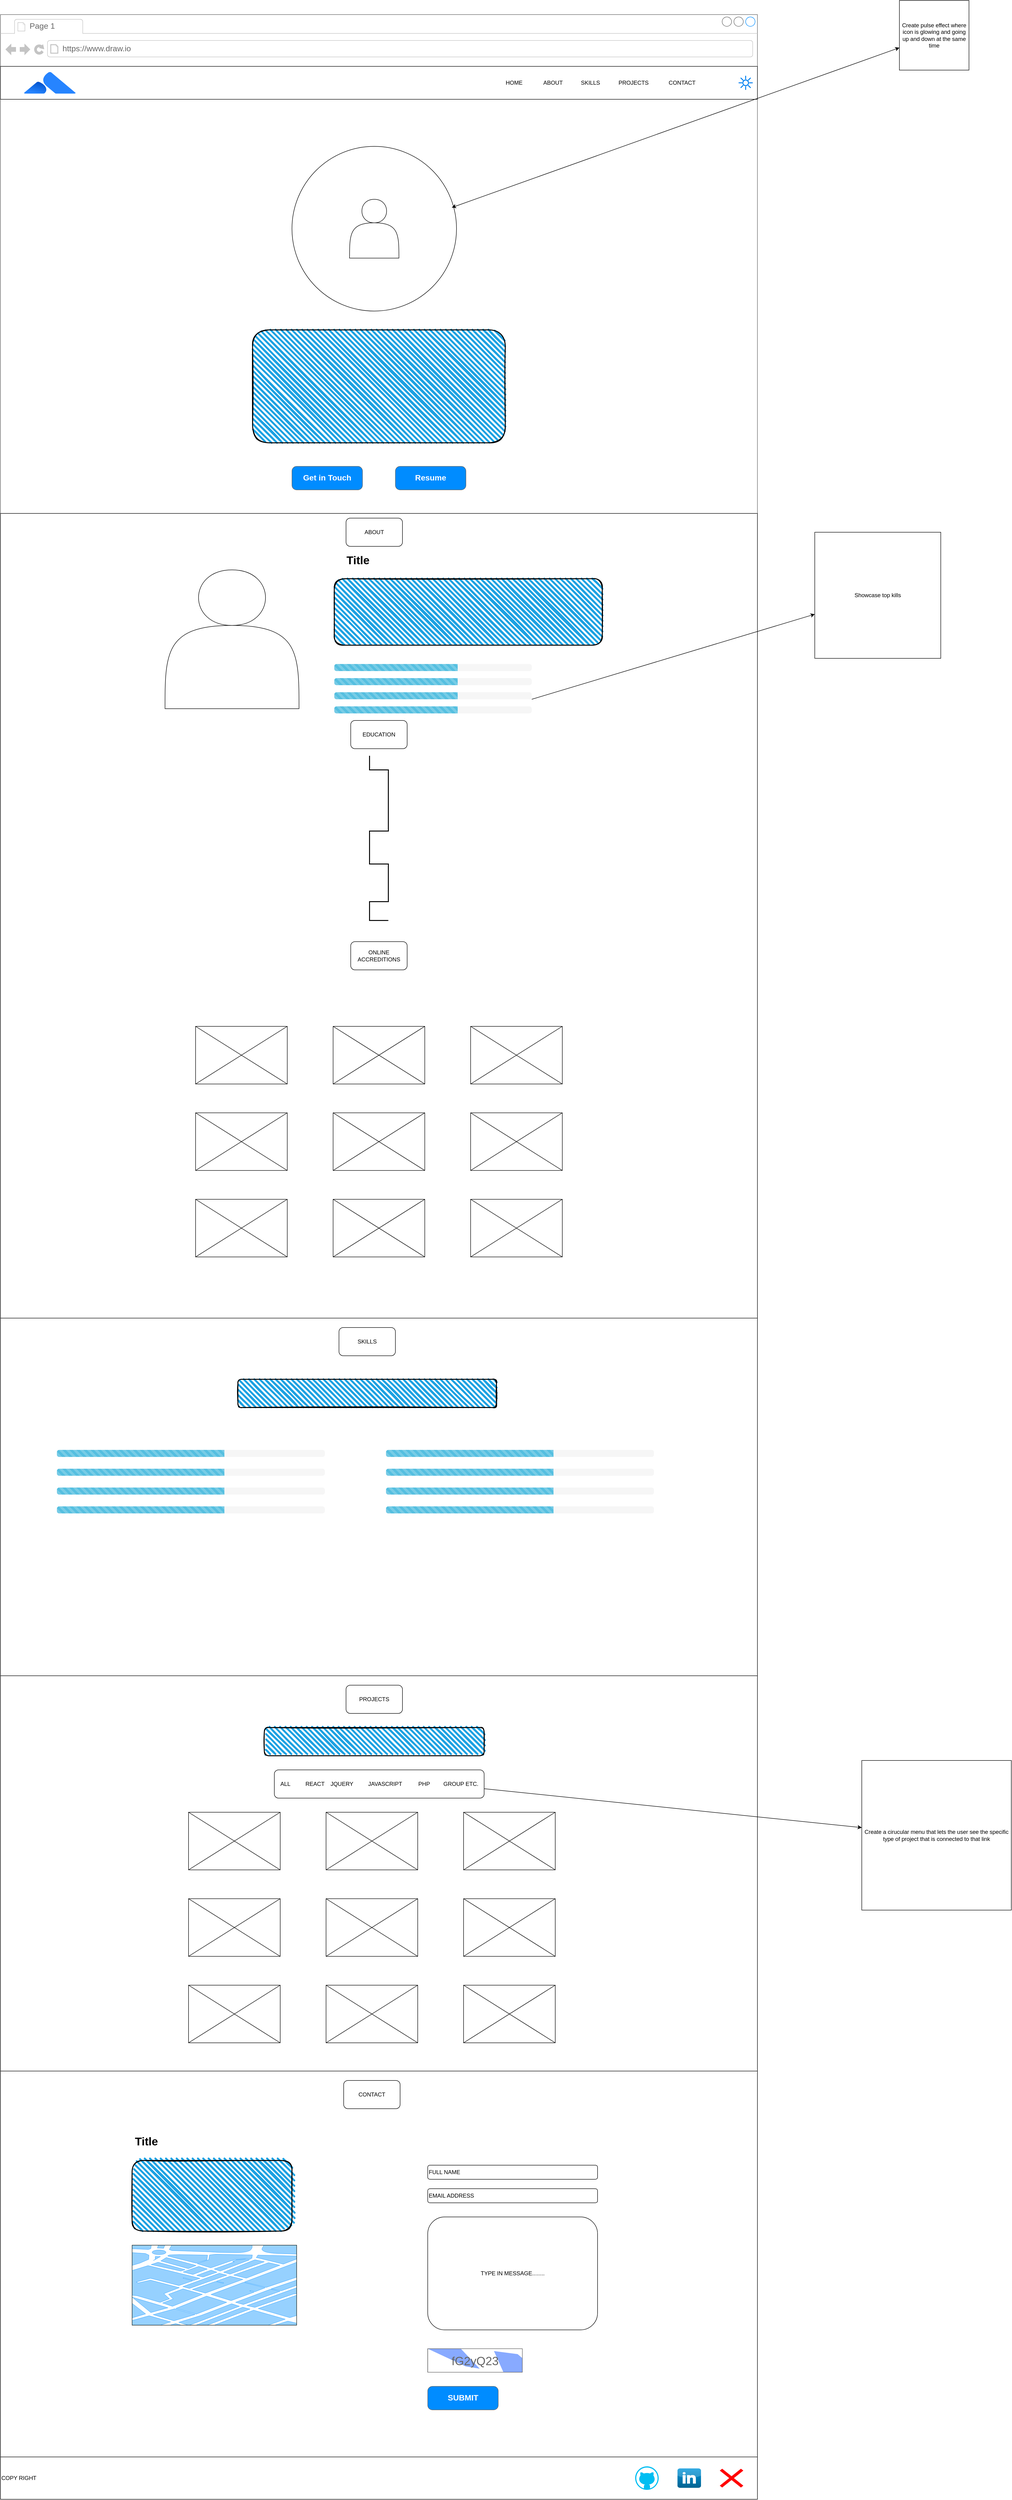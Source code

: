 <mxfile>
    <diagram id="KEeLaWw5J8zda0JQlrn0" name="Page-1">
        <mxGraphModel dx="2476" dy="779" grid="1" gridSize="10" guides="1" tooltips="1" connect="1" arrows="1" fold="1" page="1" pageScale="1" pageWidth="850" pageHeight="1100" math="0" shadow="0">
            <root>
                <mxCell id="0"/>
                <mxCell id="1" parent="0"/>
                <mxCell id="2" value="" style="strokeWidth=1;shadow=0;dashed=0;align=center;html=1;shape=mxgraph.mockup.containers.browserWindow;rSize=0;strokeColor=#666666;strokeColor2=#008cff;strokeColor3=#c4c4c4;mainText=,;recursiveResize=0;" vertex="1" parent="1">
                    <mxGeometry x="-40" y="310" width="1610" height="5280" as="geometry"/>
                </mxCell>
                <mxCell id="3" value="Page 1" style="strokeWidth=1;shadow=0;dashed=0;align=center;html=1;shape=mxgraph.mockup.containers.anchor;fontSize=17;fontColor=#666666;align=left;whiteSpace=wrap;" vertex="1" parent="2">
                    <mxGeometry x="60" y="12" width="110" height="26" as="geometry"/>
                </mxCell>
                <mxCell id="4" value="https://www.draw.io" style="strokeWidth=1;shadow=0;dashed=0;align=center;html=1;shape=mxgraph.mockup.containers.anchor;rSize=0;fontSize=17;fontColor=#666666;align=left;" vertex="1" parent="2">
                    <mxGeometry x="130" y="60" width="250" height="26" as="geometry"/>
                </mxCell>
                <mxCell id="6" value="&lt;div style=&quot;&quot;&gt;&lt;span style=&quot;background-color: transparent;&quot;&gt;HOME&lt;/span&gt;&lt;span style=&quot;background-color: transparent; white-space: pre;&quot;&gt;&#x9;&lt;/span&gt;&lt;span style=&quot;background-color: transparent; white-space: pre;&quot;&gt;&#x9;&lt;/span&gt;&lt;span style=&quot;background-color: transparent;&quot;&gt;ABOUT&lt;span style=&quot;white-space: pre;&quot;&gt;&#x9;&lt;/span&gt;&lt;span style=&quot;white-space: pre;&quot;&gt;&#x9;&lt;/span&gt;SKILLS&lt;/span&gt;&lt;span style=&quot;background-color: transparent; white-space: pre;&quot;&gt;&#x9;&lt;/span&gt;&lt;span style=&quot;background-color: transparent; white-space: pre;&quot;&gt;&#x9;&lt;/span&gt;&lt;span style=&quot;background-color: transparent;&quot;&gt;PROJECTS&lt;/span&gt;&lt;span style=&quot;background-color: transparent; white-space: pre;&quot;&gt;&#x9;&lt;/span&gt;&lt;span style=&quot;background-color: transparent; white-space: pre;&quot;&gt;&#x9;&lt;/span&gt;&lt;span style=&quot;background-color: transparent;&quot;&gt;CONTACT&lt;span style=&quot;white-space: pre;&quot;&gt;&#x9;&lt;/span&gt;&lt;span style=&quot;white-space: pre;&quot;&gt;&#x9;&lt;/span&gt;&lt;span style=&quot;white-space: pre;&quot;&gt;&#x9;&lt;/span&gt;&lt;span style=&quot;white-space: pre;&quot;&gt;&#x9;&lt;/span&gt;&lt;span style=&quot;white-space: pre;&quot;&gt;&#x9;&lt;/span&gt;&lt;/span&gt;&lt;/div&gt;" style="rounded=0;whiteSpace=wrap;html=1;align=right;" vertex="1" parent="2">
                    <mxGeometry y="110" width="1610" height="70" as="geometry"/>
                </mxCell>
                <mxCell id="7" value="" style="image;html=1;image=img/lib/atlassian/Atlassian_Logo.svg;" vertex="1" parent="2">
                    <mxGeometry x="50" y="122" width="110" height="46" as="geometry"/>
                </mxCell>
                <mxCell id="8" value="" style="ellipse;whiteSpace=wrap;html=1;aspect=fixed;" vertex="1" parent="2">
                    <mxGeometry x="620" y="280" width="350" height="350" as="geometry"/>
                </mxCell>
                <mxCell id="9" value="" style="shape=actor;whiteSpace=wrap;html=1;" vertex="1" parent="2">
                    <mxGeometry x="742.5" y="392.5" width="105" height="125" as="geometry"/>
                </mxCell>
                <mxCell id="10" value="" style="rounded=1;whiteSpace=wrap;html=1;strokeWidth=2;fillWeight=4;hachureGap=8;hachureAngle=45;fillColor=#1ba1e2;sketch=1;" vertex="1" parent="2">
                    <mxGeometry x="536.25" y="670" width="537.5" height="240" as="geometry"/>
                </mxCell>
                <mxCell id="11" value="Get in Touch" style="strokeWidth=1;shadow=0;dashed=0;align=center;html=1;shape=mxgraph.mockup.buttons.button;strokeColor=#666666;fontColor=#ffffff;mainText=;buttonStyle=round;fontSize=17;fontStyle=1;fillColor=#008cff;whiteSpace=wrap;" vertex="1" parent="2">
                    <mxGeometry x="620" y="960" width="150" height="50" as="geometry"/>
                </mxCell>
                <mxCell id="12" value="Resume" style="strokeWidth=1;shadow=0;dashed=0;align=center;html=1;shape=mxgraph.mockup.buttons.button;strokeColor=#666666;fontColor=#ffffff;mainText=;buttonStyle=round;fontSize=17;fontStyle=1;fillColor=#008cff;whiteSpace=wrap;" vertex="1" parent="2">
                    <mxGeometry x="840" y="960" width="150" height="50" as="geometry"/>
                </mxCell>
                <mxCell id="13" value="" style="rounded=0;whiteSpace=wrap;html=1;" vertex="1" parent="2">
                    <mxGeometry y="1060" width="1610" height="1710" as="geometry"/>
                </mxCell>
                <mxCell id="14" value="ABOUT" style="rounded=1;whiteSpace=wrap;html=1;" vertex="1" parent="2">
                    <mxGeometry x="735" y="1070" width="120" height="60" as="geometry"/>
                </mxCell>
                <mxCell id="15" value="" style="endArrow=classic;startArrow=classic;html=1;" edge="1" parent="2" target="16">
                    <mxGeometry width="50" height="50" relative="1" as="geometry">
                        <mxPoint x="960" y="410" as="sourcePoint"/>
                        <mxPoint x="1952" y="300" as="targetPoint"/>
                    </mxGeometry>
                </mxCell>
                <mxCell id="17" value="" style="html=1;verticalLabelPosition=bottom;align=center;labelBackgroundColor=#ffffff;verticalAlign=top;strokeWidth=2;strokeColor=#0080F0;shadow=0;dashed=0;shape=mxgraph.ios7.icons.sun;pointerEvents=1" vertex="1" parent="2">
                    <mxGeometry x="1570" y="130" width="30" height="30" as="geometry"/>
                </mxCell>
                <mxCell id="18" value="" style="shape=actor;whiteSpace=wrap;html=1;" vertex="1" parent="2">
                    <mxGeometry x="350" y="1180" width="285" height="295" as="geometry"/>
                </mxCell>
                <mxCell id="19" value="" style="rounded=1;whiteSpace=wrap;html=1;strokeWidth=2;fillWeight=4;hachureGap=8;hachureAngle=45;fillColor=#1ba1e2;sketch=1;" vertex="1" parent="2">
                    <mxGeometry x="710" y="1198.75" width="570" height="141.25" as="geometry"/>
                </mxCell>
                <mxCell id="20" value="Title" style="text;strokeColor=none;fillColor=none;html=1;fontSize=24;fontStyle=1;verticalAlign=middle;align=center;" vertex="1" parent="2">
                    <mxGeometry x="710" y="1140" width="100" height="40" as="geometry"/>
                </mxCell>
                <mxCell id="21" value="" style="html=1;shadow=0;dashed=0;shape=mxgraph.bootstrap.rrect;rSize=5;strokeColor=none;fillColor=#f6f6f6;whiteSpace=wrap;" vertex="1" parent="2">
                    <mxGeometry x="710" y="1380" width="420" height="15" as="geometry"/>
                </mxCell>
                <mxCell id="22" value="" style="html=1;shadow=0;dashed=0;shape=mxgraph.bootstrap.leftButtonStriped;fillColor=#55BFE0;fontColor=#FFFFFF;whiteSpace=wrap;" vertex="1" parent="21">
                    <mxGeometry width="262.5" height="15" as="geometry"/>
                </mxCell>
                <mxCell id="23" value="" style="html=1;shadow=0;dashed=0;shape=mxgraph.bootstrap.rrect;rSize=5;strokeColor=none;fillColor=#f6f6f6;whiteSpace=wrap;" vertex="1" parent="2">
                    <mxGeometry x="710" y="1410" width="420" height="15" as="geometry"/>
                </mxCell>
                <mxCell id="24" value="" style="html=1;shadow=0;dashed=0;shape=mxgraph.bootstrap.leftButtonStriped;fillColor=#55BFE0;fontColor=#FFFFFF;whiteSpace=wrap;" vertex="1" parent="23">
                    <mxGeometry width="262.5" height="15" as="geometry"/>
                </mxCell>
                <mxCell id="25" value="" style="html=1;shadow=0;dashed=0;shape=mxgraph.bootstrap.rrect;rSize=5;strokeColor=none;fillColor=#f6f6f6;whiteSpace=wrap;" vertex="1" parent="2">
                    <mxGeometry x="710" y="1440" width="420" height="15" as="geometry"/>
                </mxCell>
                <mxCell id="26" value="" style="html=1;shadow=0;dashed=0;shape=mxgraph.bootstrap.leftButtonStriped;fillColor=#55BFE0;fontColor=#FFFFFF;whiteSpace=wrap;" vertex="1" parent="25">
                    <mxGeometry width="262.5" height="15" as="geometry"/>
                </mxCell>
                <mxCell id="27" value="" style="html=1;shadow=0;dashed=0;shape=mxgraph.bootstrap.rrect;rSize=5;strokeColor=none;fillColor=#f6f6f6;whiteSpace=wrap;" vertex="1" parent="2">
                    <mxGeometry x="710" y="1470" width="420" height="15" as="geometry"/>
                </mxCell>
                <mxCell id="28" value="" style="html=1;shadow=0;dashed=0;shape=mxgraph.bootstrap.leftButtonStriped;fillColor=#55BFE0;fontColor=#FFFFFF;whiteSpace=wrap;" vertex="1" parent="27">
                    <mxGeometry width="262.5" height="15" as="geometry"/>
                </mxCell>
                <mxCell id="29" value="" style="endArrow=classic;html=1;" edge="1" parent="2" target="30">
                    <mxGeometry width="50" height="50" relative="1" as="geometry">
                        <mxPoint x="1130" y="1455" as="sourcePoint"/>
                        <mxPoint x="1772" y="1430" as="targetPoint"/>
                    </mxGeometry>
                </mxCell>
                <mxCell id="31" value="EDUCATION" style="rounded=1;whiteSpace=wrap;html=1;" vertex="1" parent="2">
                    <mxGeometry x="745" y="1500" width="120" height="60" as="geometry"/>
                </mxCell>
                <mxCell id="32" value="" style="verticalLabelPosition=bottom;html=1;verticalAlign=top;strokeWidth=2;shape=mxgraph.lean_mapping.timeline2;dx1=0;dy1=1;dx2=30;dy2=0;dx3=160;dy3=1;dx4=230;dy4=0;dx5=310;dy5=1;dy6=0;rotation=90;" vertex="1" parent="2">
                    <mxGeometry x="630" y="1730" width="350" height="40" as="geometry"/>
                </mxCell>
                <mxCell id="33" value="ONLINE ACCREDITIONS" style="rounded=1;whiteSpace=wrap;html=1;" vertex="1" parent="2">
                    <mxGeometry x="745" y="1970" width="120" height="60" as="geometry"/>
                </mxCell>
                <mxCell id="34" value="" style="verticalLabelPosition=bottom;verticalAlign=top;html=1;shadow=0;dashed=0;strokeWidth=1;shape=mxgraph.ios.iIconGrid;gridSize=3,3;" vertex="1" parent="2">
                    <mxGeometry x="415" y="2150" width="780" height="490" as="geometry"/>
                </mxCell>
                <mxCell id="35" value="" style="rounded=0;whiteSpace=wrap;html=1;" vertex="1" parent="2">
                    <mxGeometry y="2770" width="1610" height="760" as="geometry"/>
                </mxCell>
                <mxCell id="36" value="SKILLS" style="rounded=1;whiteSpace=wrap;html=1;" vertex="1" parent="2">
                    <mxGeometry x="720" y="2790" width="120" height="60" as="geometry"/>
                </mxCell>
                <mxCell id="37" value="" style="rounded=1;whiteSpace=wrap;html=1;strokeWidth=2;fillWeight=4;hachureGap=8;hachureAngle=45;fillColor=#1ba1e2;sketch=1;" vertex="1" parent="2">
                    <mxGeometry x="505" y="2900" width="550" height="60" as="geometry"/>
                </mxCell>
                <mxCell id="39" value="" style="html=1;shadow=0;dashed=0;shape=mxgraph.bootstrap.rrect;rSize=5;strokeColor=none;fillColor=#f6f6f6;whiteSpace=wrap;" vertex="1" parent="2">
                    <mxGeometry x="120" y="3050" width="570" height="15" as="geometry"/>
                </mxCell>
                <mxCell id="40" value="" style="html=1;shadow=0;dashed=0;shape=mxgraph.bootstrap.leftButtonStriped;fillColor=#55BFE0;fontColor=#FFFFFF;whiteSpace=wrap;" vertex="1" parent="39">
                    <mxGeometry width="356.25" height="15" as="geometry"/>
                </mxCell>
                <mxCell id="41" value="" style="html=1;shadow=0;dashed=0;shape=mxgraph.bootstrap.rrect;rSize=5;strokeColor=none;fillColor=#f6f6f6;whiteSpace=wrap;" vertex="1" parent="2">
                    <mxGeometry x="120" y="3090" width="570" height="15" as="geometry"/>
                </mxCell>
                <mxCell id="42" value="" style="html=1;shadow=0;dashed=0;shape=mxgraph.bootstrap.leftButtonStriped;fillColor=#55BFE0;fontColor=#FFFFFF;whiteSpace=wrap;" vertex="1" parent="41">
                    <mxGeometry width="356.25" height="15" as="geometry"/>
                </mxCell>
                <mxCell id="44" value="" style="html=1;shadow=0;dashed=0;shape=mxgraph.bootstrap.rrect;rSize=5;strokeColor=none;fillColor=#f6f6f6;whiteSpace=wrap;" vertex="1" parent="2">
                    <mxGeometry x="120" y="3130" width="570" height="15" as="geometry"/>
                </mxCell>
                <mxCell id="45" value="" style="html=1;shadow=0;dashed=0;shape=mxgraph.bootstrap.leftButtonStriped;fillColor=#55BFE0;fontColor=#FFFFFF;whiteSpace=wrap;" vertex="1" parent="44">
                    <mxGeometry width="356.25" height="15" as="geometry"/>
                </mxCell>
                <mxCell id="46" value="" style="html=1;shadow=0;dashed=0;shape=mxgraph.bootstrap.rrect;rSize=5;strokeColor=none;fillColor=#f6f6f6;whiteSpace=wrap;" vertex="1" parent="2">
                    <mxGeometry x="120" y="3170" width="570" height="15" as="geometry"/>
                </mxCell>
                <mxCell id="47" value="" style="html=1;shadow=0;dashed=0;shape=mxgraph.bootstrap.leftButtonStriped;fillColor=#55BFE0;fontColor=#FFFFFF;whiteSpace=wrap;" vertex="1" parent="46">
                    <mxGeometry width="356.25" height="15" as="geometry"/>
                </mxCell>
                <mxCell id="48" value="" style="html=1;shadow=0;dashed=0;shape=mxgraph.bootstrap.rrect;rSize=5;strokeColor=none;fillColor=#f6f6f6;whiteSpace=wrap;" vertex="1" parent="2">
                    <mxGeometry x="820" y="3050" width="570" height="15" as="geometry"/>
                </mxCell>
                <mxCell id="49" value="" style="html=1;shadow=0;dashed=0;shape=mxgraph.bootstrap.leftButtonStriped;fillColor=#55BFE0;fontColor=#FFFFFF;whiteSpace=wrap;" vertex="1" parent="48">
                    <mxGeometry width="356.25" height="15" as="geometry"/>
                </mxCell>
                <mxCell id="50" value="" style="html=1;shadow=0;dashed=0;shape=mxgraph.bootstrap.rrect;rSize=5;strokeColor=none;fillColor=#f6f6f6;whiteSpace=wrap;" vertex="1" parent="2">
                    <mxGeometry x="820" y="3090" width="570" height="15" as="geometry"/>
                </mxCell>
                <mxCell id="51" value="" style="html=1;shadow=0;dashed=0;shape=mxgraph.bootstrap.leftButtonStriped;fillColor=#55BFE0;fontColor=#FFFFFF;whiteSpace=wrap;" vertex="1" parent="50">
                    <mxGeometry width="356.25" height="15" as="geometry"/>
                </mxCell>
                <mxCell id="52" value="" style="html=1;shadow=0;dashed=0;shape=mxgraph.bootstrap.rrect;rSize=5;strokeColor=none;fillColor=#f6f6f6;whiteSpace=wrap;" vertex="1" parent="2">
                    <mxGeometry x="820" y="3130" width="570" height="15" as="geometry"/>
                </mxCell>
                <mxCell id="53" value="" style="html=1;shadow=0;dashed=0;shape=mxgraph.bootstrap.leftButtonStriped;fillColor=#55BFE0;fontColor=#FFFFFF;whiteSpace=wrap;" vertex="1" parent="52">
                    <mxGeometry width="356.25" height="15" as="geometry"/>
                </mxCell>
                <mxCell id="54" value="" style="html=1;shadow=0;dashed=0;shape=mxgraph.bootstrap.rrect;rSize=5;strokeColor=none;fillColor=#f6f6f6;whiteSpace=wrap;" vertex="1" parent="2">
                    <mxGeometry x="820" y="3170" width="570" height="15" as="geometry"/>
                </mxCell>
                <mxCell id="55" value="" style="html=1;shadow=0;dashed=0;shape=mxgraph.bootstrap.leftButtonStriped;fillColor=#55BFE0;fontColor=#FFFFFF;whiteSpace=wrap;" vertex="1" parent="54">
                    <mxGeometry width="356.25" height="15" as="geometry"/>
                </mxCell>
                <mxCell id="57" value="" style="rounded=0;whiteSpace=wrap;html=1;" vertex="1" parent="2">
                    <mxGeometry y="3530" width="1610" height="840" as="geometry"/>
                </mxCell>
                <mxCell id="58" value="PROJECTS" style="rounded=1;whiteSpace=wrap;html=1;" vertex="1" parent="2">
                    <mxGeometry x="735" y="3550" width="120" height="60" as="geometry"/>
                </mxCell>
                <mxCell id="59" value="" style="rounded=1;whiteSpace=wrap;html=1;strokeWidth=2;fillWeight=4;hachureGap=8;hachureAngle=45;fillColor=#1ba1e2;sketch=1;" vertex="1" parent="2">
                    <mxGeometry x="561.25" y="3640" width="467.5" height="60" as="geometry"/>
                </mxCell>
                <mxCell id="60" value="ALL&amp;nbsp;&lt;span style=&quot;white-space: pre;&quot;&gt;&#x9;&lt;/span&gt;&lt;span style=&quot;white-space: pre;&quot;&gt;&#x9;&lt;/span&gt;REACT&lt;span style=&quot;white-space: pre;&quot;&gt;&#x9;&lt;/span&gt;JQUERY&lt;span style=&quot;white-space: pre;&quot;&gt;&#x9;&lt;span style=&quot;white-space: pre;&quot;&gt;&#x9;&lt;/span&gt;JAVASCRIPT&lt;span style=&quot;white-space: pre;&quot;&gt;&#x9;&lt;/span&gt;&lt;span style=&quot;white-space: pre;&quot;&gt;&#x9;&lt;/span&gt;PHP&lt;span style=&quot;white-space: pre;&quot;&gt;&#x9;&lt;/span&gt;&lt;span style=&quot;white-space: pre;&quot;&gt;&#x9;&lt;/span&gt;GROUP ETC.&lt;/span&gt;" style="rounded=1;whiteSpace=wrap;html=1;" vertex="1" parent="2">
                    <mxGeometry x="582.5" y="3730" width="446.25" height="60" as="geometry"/>
                </mxCell>
                <mxCell id="62" value="" style="endArrow=classic;html=1;" edge="1" parent="2" target="63">
                    <mxGeometry width="50" height="50" relative="1" as="geometry">
                        <mxPoint x="1028.75" y="3770" as="sourcePoint"/>
                        <mxPoint x="1872" y="3750" as="targetPoint"/>
                    </mxGeometry>
                </mxCell>
                <mxCell id="64" value="" style="verticalLabelPosition=bottom;verticalAlign=top;html=1;shadow=0;dashed=0;strokeWidth=1;shape=mxgraph.ios.iIconGrid;gridSize=3,3;" vertex="1" parent="2">
                    <mxGeometry x="400" y="3820" width="780" height="490" as="geometry"/>
                </mxCell>
                <mxCell id="66" value="" style="rounded=0;whiteSpace=wrap;html=1;" vertex="1" parent="2">
                    <mxGeometry y="4370" width="1610" height="820" as="geometry"/>
                </mxCell>
                <mxCell id="65" value="CONTACT" style="rounded=1;whiteSpace=wrap;html=1;" vertex="1" parent="2">
                    <mxGeometry x="730" y="4390" width="120" height="60" as="geometry"/>
                </mxCell>
                <mxCell id="67" value="Title" style="text;strokeColor=none;fillColor=none;html=1;fontSize=24;fontStyle=1;verticalAlign=middle;align=center;" vertex="1" parent="2">
                    <mxGeometry x="260" y="4500" width="100" height="40" as="geometry"/>
                </mxCell>
                <mxCell id="68" value="" style="rounded=1;whiteSpace=wrap;html=1;strokeWidth=2;fillWeight=4;hachureGap=8;hachureAngle=45;fillColor=#1ba1e2;sketch=1;" vertex="1" parent="2">
                    <mxGeometry x="280" y="4560" width="340" height="150" as="geometry"/>
                </mxCell>
                <mxCell id="69" value="" style="verticalLabelPosition=bottom;verticalAlign=top;html=1;shadow=0;dashed=0;strokeWidth=1;shape=mxgraph.ios.iBgMap;strokeColor=#18211b;strokeColor2=#008cff;fillColor2=#96D1FF;" vertex="1" parent="2">
                    <mxGeometry x="280" y="4740" width="350" height="170" as="geometry"/>
                </mxCell>
                <mxCell id="88" value="FULL NAME&lt;span style=&quot;font-family: monospace; font-size: 0px; text-wrap-mode: nowrap;&quot;&gt;%3CmxGraphModel%3E%3Croot%3E%3CmxCell%20id%3D%220%22%2F%3E%3CmxCell%20id%3D%221%22%20parent%3D%220%22%2F%3E%3CmxCell%20id%3D%222%22%20value%3D%22%22%20style%3D%22verticalLabelPosition%3Dbottom%3BverticalAlign%3Dtop%3Bhtml%3D1%3Bshadow%3D0%3Bdashed%3D0%3BstrokeWidth%3D1%3Bshape%3Dmxgraph.ios.iIconGrid%3BgridSize%3D3%2C3%3B%22%20vertex%3D%221%22%20parent%3D%221%22%3E%3CmxGeometry%20x%3D%22375%22%20y%3D%222460%22%20width%3D%22780%22%20height%3D%22490%22%20as%3D%22geometry%22%2F%3E%3C%2FmxCell%3E%3C%2Froot%3E%3C%2FmxGraphModel%3E&lt;/span&gt;" style="rounded=1;whiteSpace=wrap;html=1;align=left;" vertex="1" parent="2">
                    <mxGeometry x="908.75" y="4570" width="361.25" height="30" as="geometry"/>
                </mxCell>
                <mxCell id="89" value="EMAIL ADDRESS" style="rounded=1;whiteSpace=wrap;html=1;align=left;" vertex="1" parent="2">
                    <mxGeometry x="908.75" y="4620" width="361.25" height="30" as="geometry"/>
                </mxCell>
                <mxCell id="90" value="TYPE IN MESSAGE........" style="rounded=1;whiteSpace=wrap;html=1;" vertex="1" parent="2">
                    <mxGeometry x="908.75" y="4680" width="361.25" height="240" as="geometry"/>
                </mxCell>
                <mxCell id="91" value="SUBMIT" style="strokeWidth=1;shadow=0;dashed=0;align=center;html=1;shape=mxgraph.mockup.buttons.button;strokeColor=#666666;fontColor=#ffffff;mainText=;buttonStyle=round;fontSize=17;fontStyle=1;fillColor=#008cff;whiteSpace=wrap;" vertex="1" parent="2">
                    <mxGeometry x="908.75" y="5040" width="150" height="50" as="geometry"/>
                </mxCell>
                <mxCell id="92" value="fG2yQ23" style="strokeWidth=1;shadow=0;dashed=0;align=center;html=1;shape=mxgraph.mockup.text.captcha;fontColor=#666666;fontSize=25;strokeColor=#666666;mainText=" vertex="1" parent="2">
                    <mxGeometry x="908.75" y="4960" width="201.25" height="50" as="geometry"/>
                </mxCell>
                <mxCell id="93" value="COPY RIGHT" style="rounded=0;whiteSpace=wrap;html=1;align=left;" vertex="1" parent="2">
                    <mxGeometry y="5190" width="1610" height="90" as="geometry"/>
                </mxCell>
                <mxCell id="94" value="" style="verticalLabelPosition=bottom;html=1;verticalAlign=top;align=center;strokeColor=none;fillColor=#00BEF2;shape=mxgraph.azure.github_code;pointerEvents=1;" vertex="1" parent="2">
                    <mxGeometry x="1350" y="5210" width="50" height="50" as="geometry"/>
                </mxCell>
                <mxCell id="95" value="" style="dashed=0;outlineConnect=0;html=1;align=center;labelPosition=center;verticalLabelPosition=bottom;verticalAlign=top;shape=mxgraph.webicons.linkedin;fillColor=#0095DB;gradientColor=#006391" vertex="1" parent="2">
                    <mxGeometry x="1440" y="5214.4" width="50" height="41.2" as="geometry"/>
                </mxCell>
                <mxCell id="96" value="" style="shape=mxgraph.mockup.markup.redX;fillColor=#ff0000;html=1;shadow=0;whiteSpace=wrap;strokeColor=none;" vertex="1" parent="2">
                    <mxGeometry x="1530" y="5215" width="50" height="40" as="geometry"/>
                </mxCell>
                <mxCell id="16" value="Create pulse effect where icon is glowing and going up and down at the same time" style="whiteSpace=wrap;html=1;aspect=fixed;" vertex="1" parent="1">
                    <mxGeometry x="1872" y="280" width="148" height="148" as="geometry"/>
                </mxCell>
                <mxCell id="30" value="Showcase top kills" style="whiteSpace=wrap;html=1;aspect=fixed;" vertex="1" parent="1">
                    <mxGeometry x="1692" y="1410" width="268" height="268" as="geometry"/>
                </mxCell>
                <mxCell id="63" value="Create a cirucular menu that lets the user see the specific type of project that is connected to that link" style="whiteSpace=wrap;html=1;aspect=fixed;" vertex="1" parent="1">
                    <mxGeometry x="1792" y="4020" width="318" height="318" as="geometry"/>
                </mxCell>
            </root>
        </mxGraphModel>
    </diagram>
</mxfile>
